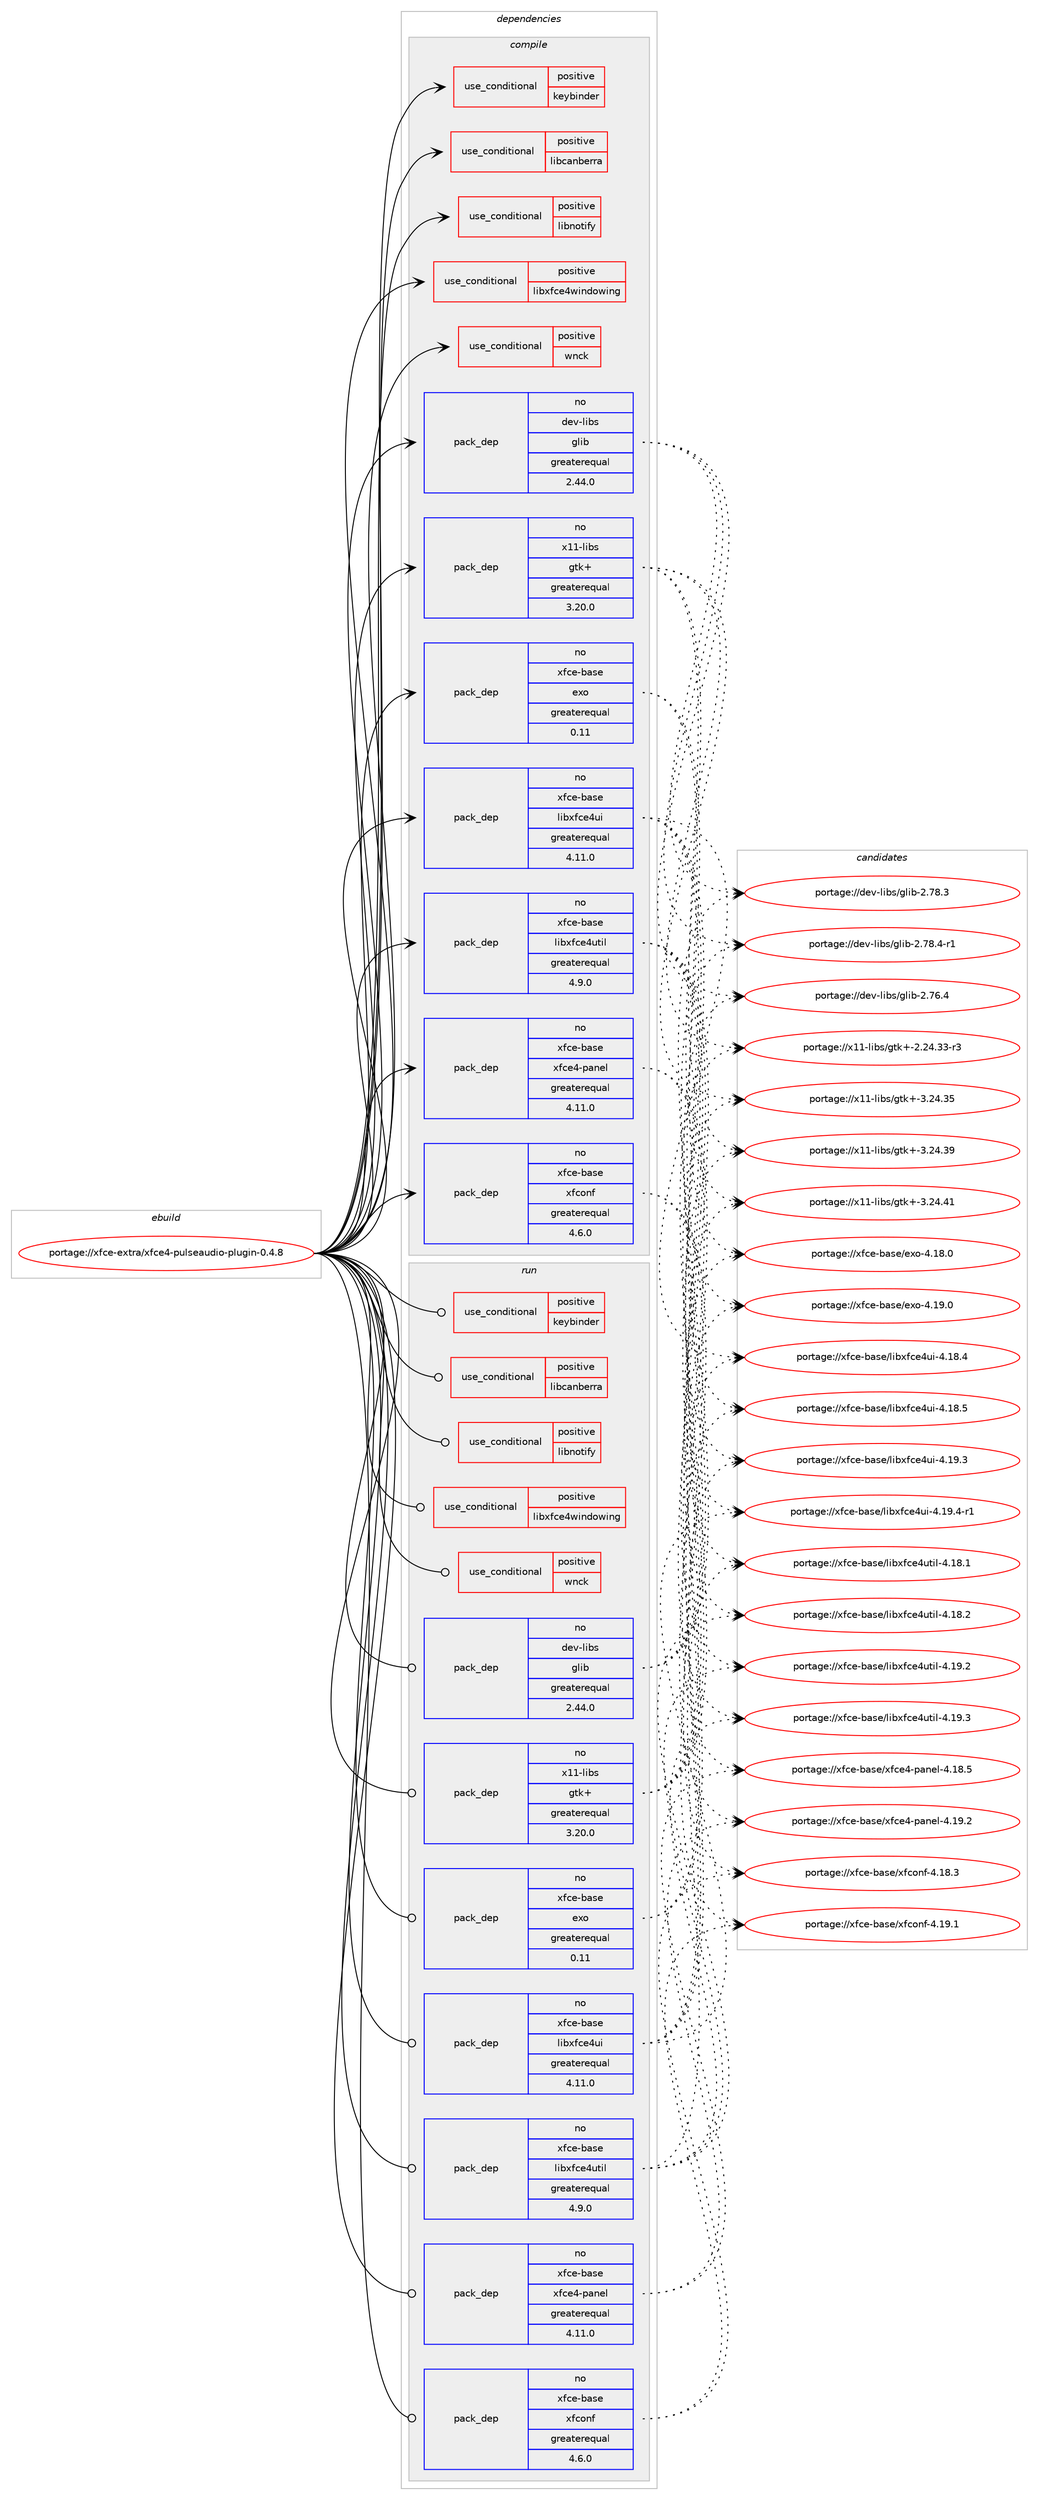 digraph prolog {

# *************
# Graph options
# *************

newrank=true;
concentrate=true;
compound=true;
graph [rankdir=LR,fontname=Helvetica,fontsize=10,ranksep=1.5];#, ranksep=2.5, nodesep=0.2];
edge  [arrowhead=vee];
node  [fontname=Helvetica,fontsize=10];

# **********
# The ebuild
# **********

subgraph cluster_leftcol {
color=gray;
rank=same;
label=<<i>ebuild</i>>;
id [label="portage://xfce-extra/xfce4-pulseaudio-plugin-0.4.8", color=red, width=4, href="../xfce-extra/xfce4-pulseaudio-plugin-0.4.8.svg"];
}

# ****************
# The dependencies
# ****************

subgraph cluster_midcol {
color=gray;
label=<<i>dependencies</i>>;
subgraph cluster_compile {
fillcolor="#eeeeee";
style=filled;
label=<<i>compile</i>>;
subgraph cond19055 {
dependency29811 [label=<<TABLE BORDER="0" CELLBORDER="1" CELLSPACING="0" CELLPADDING="4"><TR><TD ROWSPAN="3" CELLPADDING="10">use_conditional</TD></TR><TR><TD>positive</TD></TR><TR><TD>keybinder</TD></TR></TABLE>>, shape=none, color=red];
# *** BEGIN UNKNOWN DEPENDENCY TYPE (TODO) ***
# dependency29811 -> package_dependency(portage://xfce-extra/xfce4-pulseaudio-plugin-0.4.8,install,no,dev-libs,keybinder,none,[,,],[slot(3)],[])
# *** END UNKNOWN DEPENDENCY TYPE (TODO) ***

}
id:e -> dependency29811:w [weight=20,style="solid",arrowhead="vee"];
subgraph cond19056 {
dependency29812 [label=<<TABLE BORDER="0" CELLBORDER="1" CELLSPACING="0" CELLPADDING="4"><TR><TD ROWSPAN="3" CELLPADDING="10">use_conditional</TD></TR><TR><TD>positive</TD></TR><TR><TD>libcanberra</TD></TR></TABLE>>, shape=none, color=red];
# *** BEGIN UNKNOWN DEPENDENCY TYPE (TODO) ***
# dependency29812 -> package_dependency(portage://xfce-extra/xfce4-pulseaudio-plugin-0.4.8,install,no,media-libs,libcanberra,none,[,,],[],[])
# *** END UNKNOWN DEPENDENCY TYPE (TODO) ***

}
id:e -> dependency29812:w [weight=20,style="solid",arrowhead="vee"];
subgraph cond19057 {
dependency29813 [label=<<TABLE BORDER="0" CELLBORDER="1" CELLSPACING="0" CELLPADDING="4"><TR><TD ROWSPAN="3" CELLPADDING="10">use_conditional</TD></TR><TR><TD>positive</TD></TR><TR><TD>libnotify</TD></TR></TABLE>>, shape=none, color=red];
# *** BEGIN UNKNOWN DEPENDENCY TYPE (TODO) ***
# dependency29813 -> package_dependency(portage://xfce-extra/xfce4-pulseaudio-plugin-0.4.8,install,no,x11-libs,libnotify,none,[,,],[],[])
# *** END UNKNOWN DEPENDENCY TYPE (TODO) ***

}
id:e -> dependency29813:w [weight=20,style="solid",arrowhead="vee"];
subgraph cond19058 {
dependency29814 [label=<<TABLE BORDER="0" CELLBORDER="1" CELLSPACING="0" CELLPADDING="4"><TR><TD ROWSPAN="3" CELLPADDING="10">use_conditional</TD></TR><TR><TD>positive</TD></TR><TR><TD>libxfce4windowing</TD></TR></TABLE>>, shape=none, color=red];
# *** BEGIN UNKNOWN DEPENDENCY TYPE (TODO) ***
# dependency29814 -> package_dependency(portage://xfce-extra/xfce4-pulseaudio-plugin-0.4.8,install,no,xfce-base,libxfce4windowing,none,[,,],any_same_slot,[])
# *** END UNKNOWN DEPENDENCY TYPE (TODO) ***

}
id:e -> dependency29814:w [weight=20,style="solid",arrowhead="vee"];
subgraph cond19059 {
dependency29815 [label=<<TABLE BORDER="0" CELLBORDER="1" CELLSPACING="0" CELLPADDING="4"><TR><TD ROWSPAN="3" CELLPADDING="10">use_conditional</TD></TR><TR><TD>positive</TD></TR><TR><TD>wnck</TD></TR></TABLE>>, shape=none, color=red];
# *** BEGIN UNKNOWN DEPENDENCY TYPE (TODO) ***
# dependency29815 -> package_dependency(portage://xfce-extra/xfce4-pulseaudio-plugin-0.4.8,install,no,x11-libs,libwnck,none,[,,],[slot(3)],[])
# *** END UNKNOWN DEPENDENCY TYPE (TODO) ***

}
id:e -> dependency29815:w [weight=20,style="solid",arrowhead="vee"];
subgraph pack10402 {
dependency29816 [label=<<TABLE BORDER="0" CELLBORDER="1" CELLSPACING="0" CELLPADDING="4" WIDTH="220"><TR><TD ROWSPAN="6" CELLPADDING="30">pack_dep</TD></TR><TR><TD WIDTH="110">no</TD></TR><TR><TD>dev-libs</TD></TR><TR><TD>glib</TD></TR><TR><TD>greaterequal</TD></TR><TR><TD>2.44.0</TD></TR></TABLE>>, shape=none, color=blue];
}
id:e -> dependency29816:w [weight=20,style="solid",arrowhead="vee"];
# *** BEGIN UNKNOWN DEPENDENCY TYPE (TODO) ***
# id -> package_dependency(portage://xfce-extra/xfce4-pulseaudio-plugin-0.4.8,install,no,media-libs,libpulse,none,[,,],any_same_slot,[use(enable(glib),none)])
# *** END UNKNOWN DEPENDENCY TYPE (TODO) ***

subgraph pack10403 {
dependency29817 [label=<<TABLE BORDER="0" CELLBORDER="1" CELLSPACING="0" CELLPADDING="4" WIDTH="220"><TR><TD ROWSPAN="6" CELLPADDING="30">pack_dep</TD></TR><TR><TD WIDTH="110">no</TD></TR><TR><TD>x11-libs</TD></TR><TR><TD>gtk+</TD></TR><TR><TD>greaterequal</TD></TR><TR><TD>3.20.0</TD></TR></TABLE>>, shape=none, color=blue];
}
id:e -> dependency29817:w [weight=20,style="solid",arrowhead="vee"];
subgraph pack10404 {
dependency29818 [label=<<TABLE BORDER="0" CELLBORDER="1" CELLSPACING="0" CELLPADDING="4" WIDTH="220"><TR><TD ROWSPAN="6" CELLPADDING="30">pack_dep</TD></TR><TR><TD WIDTH="110">no</TD></TR><TR><TD>xfce-base</TD></TR><TR><TD>exo</TD></TR><TR><TD>greaterequal</TD></TR><TR><TD>0.11</TD></TR></TABLE>>, shape=none, color=blue];
}
id:e -> dependency29818:w [weight=20,style="solid",arrowhead="vee"];
subgraph pack10405 {
dependency29819 [label=<<TABLE BORDER="0" CELLBORDER="1" CELLSPACING="0" CELLPADDING="4" WIDTH="220"><TR><TD ROWSPAN="6" CELLPADDING="30">pack_dep</TD></TR><TR><TD WIDTH="110">no</TD></TR><TR><TD>xfce-base</TD></TR><TR><TD>libxfce4ui</TD></TR><TR><TD>greaterequal</TD></TR><TR><TD>4.11.0</TD></TR></TABLE>>, shape=none, color=blue];
}
id:e -> dependency29819:w [weight=20,style="solid",arrowhead="vee"];
subgraph pack10406 {
dependency29820 [label=<<TABLE BORDER="0" CELLBORDER="1" CELLSPACING="0" CELLPADDING="4" WIDTH="220"><TR><TD ROWSPAN="6" CELLPADDING="30">pack_dep</TD></TR><TR><TD WIDTH="110">no</TD></TR><TR><TD>xfce-base</TD></TR><TR><TD>libxfce4util</TD></TR><TR><TD>greaterequal</TD></TR><TR><TD>4.9.0</TD></TR></TABLE>>, shape=none, color=blue];
}
id:e -> dependency29820:w [weight=20,style="solid",arrowhead="vee"];
subgraph pack10407 {
dependency29821 [label=<<TABLE BORDER="0" CELLBORDER="1" CELLSPACING="0" CELLPADDING="4" WIDTH="220"><TR><TD ROWSPAN="6" CELLPADDING="30">pack_dep</TD></TR><TR><TD WIDTH="110">no</TD></TR><TR><TD>xfce-base</TD></TR><TR><TD>xfce4-panel</TD></TR><TR><TD>greaterequal</TD></TR><TR><TD>4.11.0</TD></TR></TABLE>>, shape=none, color=blue];
}
id:e -> dependency29821:w [weight=20,style="solid",arrowhead="vee"];
subgraph pack10408 {
dependency29822 [label=<<TABLE BORDER="0" CELLBORDER="1" CELLSPACING="0" CELLPADDING="4" WIDTH="220"><TR><TD ROWSPAN="6" CELLPADDING="30">pack_dep</TD></TR><TR><TD WIDTH="110">no</TD></TR><TR><TD>xfce-base</TD></TR><TR><TD>xfconf</TD></TR><TR><TD>greaterequal</TD></TR><TR><TD>4.6.0</TD></TR></TABLE>>, shape=none, color=blue];
}
id:e -> dependency29822:w [weight=20,style="solid",arrowhead="vee"];
}
subgraph cluster_compileandrun {
fillcolor="#eeeeee";
style=filled;
label=<<i>compile and run</i>>;
}
subgraph cluster_run {
fillcolor="#eeeeee";
style=filled;
label=<<i>run</i>>;
subgraph cond19060 {
dependency29823 [label=<<TABLE BORDER="0" CELLBORDER="1" CELLSPACING="0" CELLPADDING="4"><TR><TD ROWSPAN="3" CELLPADDING="10">use_conditional</TD></TR><TR><TD>positive</TD></TR><TR><TD>keybinder</TD></TR></TABLE>>, shape=none, color=red];
# *** BEGIN UNKNOWN DEPENDENCY TYPE (TODO) ***
# dependency29823 -> package_dependency(portage://xfce-extra/xfce4-pulseaudio-plugin-0.4.8,run,no,dev-libs,keybinder,none,[,,],[slot(3)],[])
# *** END UNKNOWN DEPENDENCY TYPE (TODO) ***

}
id:e -> dependency29823:w [weight=20,style="solid",arrowhead="odot"];
subgraph cond19061 {
dependency29824 [label=<<TABLE BORDER="0" CELLBORDER="1" CELLSPACING="0" CELLPADDING="4"><TR><TD ROWSPAN="3" CELLPADDING="10">use_conditional</TD></TR><TR><TD>positive</TD></TR><TR><TD>libcanberra</TD></TR></TABLE>>, shape=none, color=red];
# *** BEGIN UNKNOWN DEPENDENCY TYPE (TODO) ***
# dependency29824 -> package_dependency(portage://xfce-extra/xfce4-pulseaudio-plugin-0.4.8,run,no,media-libs,libcanberra,none,[,,],[],[])
# *** END UNKNOWN DEPENDENCY TYPE (TODO) ***

}
id:e -> dependency29824:w [weight=20,style="solid",arrowhead="odot"];
subgraph cond19062 {
dependency29825 [label=<<TABLE BORDER="0" CELLBORDER="1" CELLSPACING="0" CELLPADDING="4"><TR><TD ROWSPAN="3" CELLPADDING="10">use_conditional</TD></TR><TR><TD>positive</TD></TR><TR><TD>libnotify</TD></TR></TABLE>>, shape=none, color=red];
# *** BEGIN UNKNOWN DEPENDENCY TYPE (TODO) ***
# dependency29825 -> package_dependency(portage://xfce-extra/xfce4-pulseaudio-plugin-0.4.8,run,no,x11-libs,libnotify,none,[,,],[],[])
# *** END UNKNOWN DEPENDENCY TYPE (TODO) ***

}
id:e -> dependency29825:w [weight=20,style="solid",arrowhead="odot"];
subgraph cond19063 {
dependency29826 [label=<<TABLE BORDER="0" CELLBORDER="1" CELLSPACING="0" CELLPADDING="4"><TR><TD ROWSPAN="3" CELLPADDING="10">use_conditional</TD></TR><TR><TD>positive</TD></TR><TR><TD>libxfce4windowing</TD></TR></TABLE>>, shape=none, color=red];
# *** BEGIN UNKNOWN DEPENDENCY TYPE (TODO) ***
# dependency29826 -> package_dependency(portage://xfce-extra/xfce4-pulseaudio-plugin-0.4.8,run,no,xfce-base,libxfce4windowing,none,[,,],any_same_slot,[])
# *** END UNKNOWN DEPENDENCY TYPE (TODO) ***

}
id:e -> dependency29826:w [weight=20,style="solid",arrowhead="odot"];
subgraph cond19064 {
dependency29827 [label=<<TABLE BORDER="0" CELLBORDER="1" CELLSPACING="0" CELLPADDING="4"><TR><TD ROWSPAN="3" CELLPADDING="10">use_conditional</TD></TR><TR><TD>positive</TD></TR><TR><TD>wnck</TD></TR></TABLE>>, shape=none, color=red];
# *** BEGIN UNKNOWN DEPENDENCY TYPE (TODO) ***
# dependency29827 -> package_dependency(portage://xfce-extra/xfce4-pulseaudio-plugin-0.4.8,run,no,x11-libs,libwnck,none,[,,],[slot(3)],[])
# *** END UNKNOWN DEPENDENCY TYPE (TODO) ***

}
id:e -> dependency29827:w [weight=20,style="solid",arrowhead="odot"];
subgraph pack10409 {
dependency29828 [label=<<TABLE BORDER="0" CELLBORDER="1" CELLSPACING="0" CELLPADDING="4" WIDTH="220"><TR><TD ROWSPAN="6" CELLPADDING="30">pack_dep</TD></TR><TR><TD WIDTH="110">no</TD></TR><TR><TD>dev-libs</TD></TR><TR><TD>glib</TD></TR><TR><TD>greaterequal</TD></TR><TR><TD>2.44.0</TD></TR></TABLE>>, shape=none, color=blue];
}
id:e -> dependency29828:w [weight=20,style="solid",arrowhead="odot"];
# *** BEGIN UNKNOWN DEPENDENCY TYPE (TODO) ***
# id -> package_dependency(portage://xfce-extra/xfce4-pulseaudio-plugin-0.4.8,run,no,media-libs,libpulse,none,[,,],any_same_slot,[use(enable(glib),none)])
# *** END UNKNOWN DEPENDENCY TYPE (TODO) ***

subgraph pack10410 {
dependency29829 [label=<<TABLE BORDER="0" CELLBORDER="1" CELLSPACING="0" CELLPADDING="4" WIDTH="220"><TR><TD ROWSPAN="6" CELLPADDING="30">pack_dep</TD></TR><TR><TD WIDTH="110">no</TD></TR><TR><TD>x11-libs</TD></TR><TR><TD>gtk+</TD></TR><TR><TD>greaterequal</TD></TR><TR><TD>3.20.0</TD></TR></TABLE>>, shape=none, color=blue];
}
id:e -> dependency29829:w [weight=20,style="solid",arrowhead="odot"];
subgraph pack10411 {
dependency29830 [label=<<TABLE BORDER="0" CELLBORDER="1" CELLSPACING="0" CELLPADDING="4" WIDTH="220"><TR><TD ROWSPAN="6" CELLPADDING="30">pack_dep</TD></TR><TR><TD WIDTH="110">no</TD></TR><TR><TD>xfce-base</TD></TR><TR><TD>exo</TD></TR><TR><TD>greaterequal</TD></TR><TR><TD>0.11</TD></TR></TABLE>>, shape=none, color=blue];
}
id:e -> dependency29830:w [weight=20,style="solid",arrowhead="odot"];
subgraph pack10412 {
dependency29831 [label=<<TABLE BORDER="0" CELLBORDER="1" CELLSPACING="0" CELLPADDING="4" WIDTH="220"><TR><TD ROWSPAN="6" CELLPADDING="30">pack_dep</TD></TR><TR><TD WIDTH="110">no</TD></TR><TR><TD>xfce-base</TD></TR><TR><TD>libxfce4ui</TD></TR><TR><TD>greaterequal</TD></TR><TR><TD>4.11.0</TD></TR></TABLE>>, shape=none, color=blue];
}
id:e -> dependency29831:w [weight=20,style="solid",arrowhead="odot"];
subgraph pack10413 {
dependency29832 [label=<<TABLE BORDER="0" CELLBORDER="1" CELLSPACING="0" CELLPADDING="4" WIDTH="220"><TR><TD ROWSPAN="6" CELLPADDING="30">pack_dep</TD></TR><TR><TD WIDTH="110">no</TD></TR><TR><TD>xfce-base</TD></TR><TR><TD>libxfce4util</TD></TR><TR><TD>greaterequal</TD></TR><TR><TD>4.9.0</TD></TR></TABLE>>, shape=none, color=blue];
}
id:e -> dependency29832:w [weight=20,style="solid",arrowhead="odot"];
subgraph pack10414 {
dependency29833 [label=<<TABLE BORDER="0" CELLBORDER="1" CELLSPACING="0" CELLPADDING="4" WIDTH="220"><TR><TD ROWSPAN="6" CELLPADDING="30">pack_dep</TD></TR><TR><TD WIDTH="110">no</TD></TR><TR><TD>xfce-base</TD></TR><TR><TD>xfce4-panel</TD></TR><TR><TD>greaterequal</TD></TR><TR><TD>4.11.0</TD></TR></TABLE>>, shape=none, color=blue];
}
id:e -> dependency29833:w [weight=20,style="solid",arrowhead="odot"];
subgraph pack10415 {
dependency29834 [label=<<TABLE BORDER="0" CELLBORDER="1" CELLSPACING="0" CELLPADDING="4" WIDTH="220"><TR><TD ROWSPAN="6" CELLPADDING="30">pack_dep</TD></TR><TR><TD WIDTH="110">no</TD></TR><TR><TD>xfce-base</TD></TR><TR><TD>xfconf</TD></TR><TR><TD>greaterequal</TD></TR><TR><TD>4.6.0</TD></TR></TABLE>>, shape=none, color=blue];
}
id:e -> dependency29834:w [weight=20,style="solid",arrowhead="odot"];
}
}

# **************
# The candidates
# **************

subgraph cluster_choices {
rank=same;
color=gray;
label=<<i>candidates</i>>;

subgraph choice10402 {
color=black;
nodesep=1;
choice1001011184510810598115471031081059845504655544652 [label="portage://dev-libs/glib-2.76.4", color=red, width=4,href="../dev-libs/glib-2.76.4.svg"];
choice1001011184510810598115471031081059845504655564651 [label="portage://dev-libs/glib-2.78.3", color=red, width=4,href="../dev-libs/glib-2.78.3.svg"];
choice10010111845108105981154710310810598455046555646524511449 [label="portage://dev-libs/glib-2.78.4-r1", color=red, width=4,href="../dev-libs/glib-2.78.4-r1.svg"];
dependency29816:e -> choice1001011184510810598115471031081059845504655544652:w [style=dotted,weight="100"];
dependency29816:e -> choice1001011184510810598115471031081059845504655564651:w [style=dotted,weight="100"];
dependency29816:e -> choice10010111845108105981154710310810598455046555646524511449:w [style=dotted,weight="100"];
}
subgraph choice10403 {
color=black;
nodesep=1;
choice12049494510810598115471031161074345504650524651514511451 [label="portage://x11-libs/gtk+-2.24.33-r3", color=red, width=4,href="../x11-libs/gtk+-2.24.33-r3.svg"];
choice1204949451081059811547103116107434551465052465153 [label="portage://x11-libs/gtk+-3.24.35", color=red, width=4,href="../x11-libs/gtk+-3.24.35.svg"];
choice1204949451081059811547103116107434551465052465157 [label="portage://x11-libs/gtk+-3.24.39", color=red, width=4,href="../x11-libs/gtk+-3.24.39.svg"];
choice1204949451081059811547103116107434551465052465249 [label="portage://x11-libs/gtk+-3.24.41", color=red, width=4,href="../x11-libs/gtk+-3.24.41.svg"];
dependency29817:e -> choice12049494510810598115471031161074345504650524651514511451:w [style=dotted,weight="100"];
dependency29817:e -> choice1204949451081059811547103116107434551465052465153:w [style=dotted,weight="100"];
dependency29817:e -> choice1204949451081059811547103116107434551465052465157:w [style=dotted,weight="100"];
dependency29817:e -> choice1204949451081059811547103116107434551465052465249:w [style=dotted,weight="100"];
}
subgraph choice10404 {
color=black;
nodesep=1;
choice120102991014598971151014710112011145524649564648 [label="portage://xfce-base/exo-4.18.0", color=red, width=4,href="../xfce-base/exo-4.18.0.svg"];
choice120102991014598971151014710112011145524649574648 [label="portage://xfce-base/exo-4.19.0", color=red, width=4,href="../xfce-base/exo-4.19.0.svg"];
dependency29818:e -> choice120102991014598971151014710112011145524649564648:w [style=dotted,weight="100"];
dependency29818:e -> choice120102991014598971151014710112011145524649574648:w [style=dotted,weight="100"];
}
subgraph choice10405 {
color=black;
nodesep=1;
choice120102991014598971151014710810598120102991015211710545524649564652 [label="portage://xfce-base/libxfce4ui-4.18.4", color=red, width=4,href="../xfce-base/libxfce4ui-4.18.4.svg"];
choice120102991014598971151014710810598120102991015211710545524649564653 [label="portage://xfce-base/libxfce4ui-4.18.5", color=red, width=4,href="../xfce-base/libxfce4ui-4.18.5.svg"];
choice120102991014598971151014710810598120102991015211710545524649574651 [label="portage://xfce-base/libxfce4ui-4.19.3", color=red, width=4,href="../xfce-base/libxfce4ui-4.19.3.svg"];
choice1201029910145989711510147108105981201029910152117105455246495746524511449 [label="portage://xfce-base/libxfce4ui-4.19.4-r1", color=red, width=4,href="../xfce-base/libxfce4ui-4.19.4-r1.svg"];
dependency29819:e -> choice120102991014598971151014710810598120102991015211710545524649564652:w [style=dotted,weight="100"];
dependency29819:e -> choice120102991014598971151014710810598120102991015211710545524649564653:w [style=dotted,weight="100"];
dependency29819:e -> choice120102991014598971151014710810598120102991015211710545524649574651:w [style=dotted,weight="100"];
dependency29819:e -> choice1201029910145989711510147108105981201029910152117105455246495746524511449:w [style=dotted,weight="100"];
}
subgraph choice10406 {
color=black;
nodesep=1;
choice120102991014598971151014710810598120102991015211711610510845524649564649 [label="portage://xfce-base/libxfce4util-4.18.1", color=red, width=4,href="../xfce-base/libxfce4util-4.18.1.svg"];
choice120102991014598971151014710810598120102991015211711610510845524649564650 [label="portage://xfce-base/libxfce4util-4.18.2", color=red, width=4,href="../xfce-base/libxfce4util-4.18.2.svg"];
choice120102991014598971151014710810598120102991015211711610510845524649574650 [label="portage://xfce-base/libxfce4util-4.19.2", color=red, width=4,href="../xfce-base/libxfce4util-4.19.2.svg"];
choice120102991014598971151014710810598120102991015211711610510845524649574651 [label="portage://xfce-base/libxfce4util-4.19.3", color=red, width=4,href="../xfce-base/libxfce4util-4.19.3.svg"];
dependency29820:e -> choice120102991014598971151014710810598120102991015211711610510845524649564649:w [style=dotted,weight="100"];
dependency29820:e -> choice120102991014598971151014710810598120102991015211711610510845524649564650:w [style=dotted,weight="100"];
dependency29820:e -> choice120102991014598971151014710810598120102991015211711610510845524649574650:w [style=dotted,weight="100"];
dependency29820:e -> choice120102991014598971151014710810598120102991015211711610510845524649574651:w [style=dotted,weight="100"];
}
subgraph choice10407 {
color=black;
nodesep=1;
choice12010299101459897115101471201029910152451129711010110845524649564653 [label="portage://xfce-base/xfce4-panel-4.18.5", color=red, width=4,href="../xfce-base/xfce4-panel-4.18.5.svg"];
choice12010299101459897115101471201029910152451129711010110845524649574650 [label="portage://xfce-base/xfce4-panel-4.19.2", color=red, width=4,href="../xfce-base/xfce4-panel-4.19.2.svg"];
dependency29821:e -> choice12010299101459897115101471201029910152451129711010110845524649564653:w [style=dotted,weight="100"];
dependency29821:e -> choice12010299101459897115101471201029910152451129711010110845524649574650:w [style=dotted,weight="100"];
}
subgraph choice10408 {
color=black;
nodesep=1;
choice12010299101459897115101471201029911111010245524649564651 [label="portage://xfce-base/xfconf-4.18.3", color=red, width=4,href="../xfce-base/xfconf-4.18.3.svg"];
choice12010299101459897115101471201029911111010245524649574649 [label="portage://xfce-base/xfconf-4.19.1", color=red, width=4,href="../xfce-base/xfconf-4.19.1.svg"];
dependency29822:e -> choice12010299101459897115101471201029911111010245524649564651:w [style=dotted,weight="100"];
dependency29822:e -> choice12010299101459897115101471201029911111010245524649574649:w [style=dotted,weight="100"];
}
subgraph choice10409 {
color=black;
nodesep=1;
choice1001011184510810598115471031081059845504655544652 [label="portage://dev-libs/glib-2.76.4", color=red, width=4,href="../dev-libs/glib-2.76.4.svg"];
choice1001011184510810598115471031081059845504655564651 [label="portage://dev-libs/glib-2.78.3", color=red, width=4,href="../dev-libs/glib-2.78.3.svg"];
choice10010111845108105981154710310810598455046555646524511449 [label="portage://dev-libs/glib-2.78.4-r1", color=red, width=4,href="../dev-libs/glib-2.78.4-r1.svg"];
dependency29828:e -> choice1001011184510810598115471031081059845504655544652:w [style=dotted,weight="100"];
dependency29828:e -> choice1001011184510810598115471031081059845504655564651:w [style=dotted,weight="100"];
dependency29828:e -> choice10010111845108105981154710310810598455046555646524511449:w [style=dotted,weight="100"];
}
subgraph choice10410 {
color=black;
nodesep=1;
choice12049494510810598115471031161074345504650524651514511451 [label="portage://x11-libs/gtk+-2.24.33-r3", color=red, width=4,href="../x11-libs/gtk+-2.24.33-r3.svg"];
choice1204949451081059811547103116107434551465052465153 [label="portage://x11-libs/gtk+-3.24.35", color=red, width=4,href="../x11-libs/gtk+-3.24.35.svg"];
choice1204949451081059811547103116107434551465052465157 [label="portage://x11-libs/gtk+-3.24.39", color=red, width=4,href="../x11-libs/gtk+-3.24.39.svg"];
choice1204949451081059811547103116107434551465052465249 [label="portage://x11-libs/gtk+-3.24.41", color=red, width=4,href="../x11-libs/gtk+-3.24.41.svg"];
dependency29829:e -> choice12049494510810598115471031161074345504650524651514511451:w [style=dotted,weight="100"];
dependency29829:e -> choice1204949451081059811547103116107434551465052465153:w [style=dotted,weight="100"];
dependency29829:e -> choice1204949451081059811547103116107434551465052465157:w [style=dotted,weight="100"];
dependency29829:e -> choice1204949451081059811547103116107434551465052465249:w [style=dotted,weight="100"];
}
subgraph choice10411 {
color=black;
nodesep=1;
choice120102991014598971151014710112011145524649564648 [label="portage://xfce-base/exo-4.18.0", color=red, width=4,href="../xfce-base/exo-4.18.0.svg"];
choice120102991014598971151014710112011145524649574648 [label="portage://xfce-base/exo-4.19.0", color=red, width=4,href="../xfce-base/exo-4.19.0.svg"];
dependency29830:e -> choice120102991014598971151014710112011145524649564648:w [style=dotted,weight="100"];
dependency29830:e -> choice120102991014598971151014710112011145524649574648:w [style=dotted,weight="100"];
}
subgraph choice10412 {
color=black;
nodesep=1;
choice120102991014598971151014710810598120102991015211710545524649564652 [label="portage://xfce-base/libxfce4ui-4.18.4", color=red, width=4,href="../xfce-base/libxfce4ui-4.18.4.svg"];
choice120102991014598971151014710810598120102991015211710545524649564653 [label="portage://xfce-base/libxfce4ui-4.18.5", color=red, width=4,href="../xfce-base/libxfce4ui-4.18.5.svg"];
choice120102991014598971151014710810598120102991015211710545524649574651 [label="portage://xfce-base/libxfce4ui-4.19.3", color=red, width=4,href="../xfce-base/libxfce4ui-4.19.3.svg"];
choice1201029910145989711510147108105981201029910152117105455246495746524511449 [label="portage://xfce-base/libxfce4ui-4.19.4-r1", color=red, width=4,href="../xfce-base/libxfce4ui-4.19.4-r1.svg"];
dependency29831:e -> choice120102991014598971151014710810598120102991015211710545524649564652:w [style=dotted,weight="100"];
dependency29831:e -> choice120102991014598971151014710810598120102991015211710545524649564653:w [style=dotted,weight="100"];
dependency29831:e -> choice120102991014598971151014710810598120102991015211710545524649574651:w [style=dotted,weight="100"];
dependency29831:e -> choice1201029910145989711510147108105981201029910152117105455246495746524511449:w [style=dotted,weight="100"];
}
subgraph choice10413 {
color=black;
nodesep=1;
choice120102991014598971151014710810598120102991015211711610510845524649564649 [label="portage://xfce-base/libxfce4util-4.18.1", color=red, width=4,href="../xfce-base/libxfce4util-4.18.1.svg"];
choice120102991014598971151014710810598120102991015211711610510845524649564650 [label="portage://xfce-base/libxfce4util-4.18.2", color=red, width=4,href="../xfce-base/libxfce4util-4.18.2.svg"];
choice120102991014598971151014710810598120102991015211711610510845524649574650 [label="portage://xfce-base/libxfce4util-4.19.2", color=red, width=4,href="../xfce-base/libxfce4util-4.19.2.svg"];
choice120102991014598971151014710810598120102991015211711610510845524649574651 [label="portage://xfce-base/libxfce4util-4.19.3", color=red, width=4,href="../xfce-base/libxfce4util-4.19.3.svg"];
dependency29832:e -> choice120102991014598971151014710810598120102991015211711610510845524649564649:w [style=dotted,weight="100"];
dependency29832:e -> choice120102991014598971151014710810598120102991015211711610510845524649564650:w [style=dotted,weight="100"];
dependency29832:e -> choice120102991014598971151014710810598120102991015211711610510845524649574650:w [style=dotted,weight="100"];
dependency29832:e -> choice120102991014598971151014710810598120102991015211711610510845524649574651:w [style=dotted,weight="100"];
}
subgraph choice10414 {
color=black;
nodesep=1;
choice12010299101459897115101471201029910152451129711010110845524649564653 [label="portage://xfce-base/xfce4-panel-4.18.5", color=red, width=4,href="../xfce-base/xfce4-panel-4.18.5.svg"];
choice12010299101459897115101471201029910152451129711010110845524649574650 [label="portage://xfce-base/xfce4-panel-4.19.2", color=red, width=4,href="../xfce-base/xfce4-panel-4.19.2.svg"];
dependency29833:e -> choice12010299101459897115101471201029910152451129711010110845524649564653:w [style=dotted,weight="100"];
dependency29833:e -> choice12010299101459897115101471201029910152451129711010110845524649574650:w [style=dotted,weight="100"];
}
subgraph choice10415 {
color=black;
nodesep=1;
choice12010299101459897115101471201029911111010245524649564651 [label="portage://xfce-base/xfconf-4.18.3", color=red, width=4,href="../xfce-base/xfconf-4.18.3.svg"];
choice12010299101459897115101471201029911111010245524649574649 [label="portage://xfce-base/xfconf-4.19.1", color=red, width=4,href="../xfce-base/xfconf-4.19.1.svg"];
dependency29834:e -> choice12010299101459897115101471201029911111010245524649564651:w [style=dotted,weight="100"];
dependency29834:e -> choice12010299101459897115101471201029911111010245524649574649:w [style=dotted,weight="100"];
}
}

}

